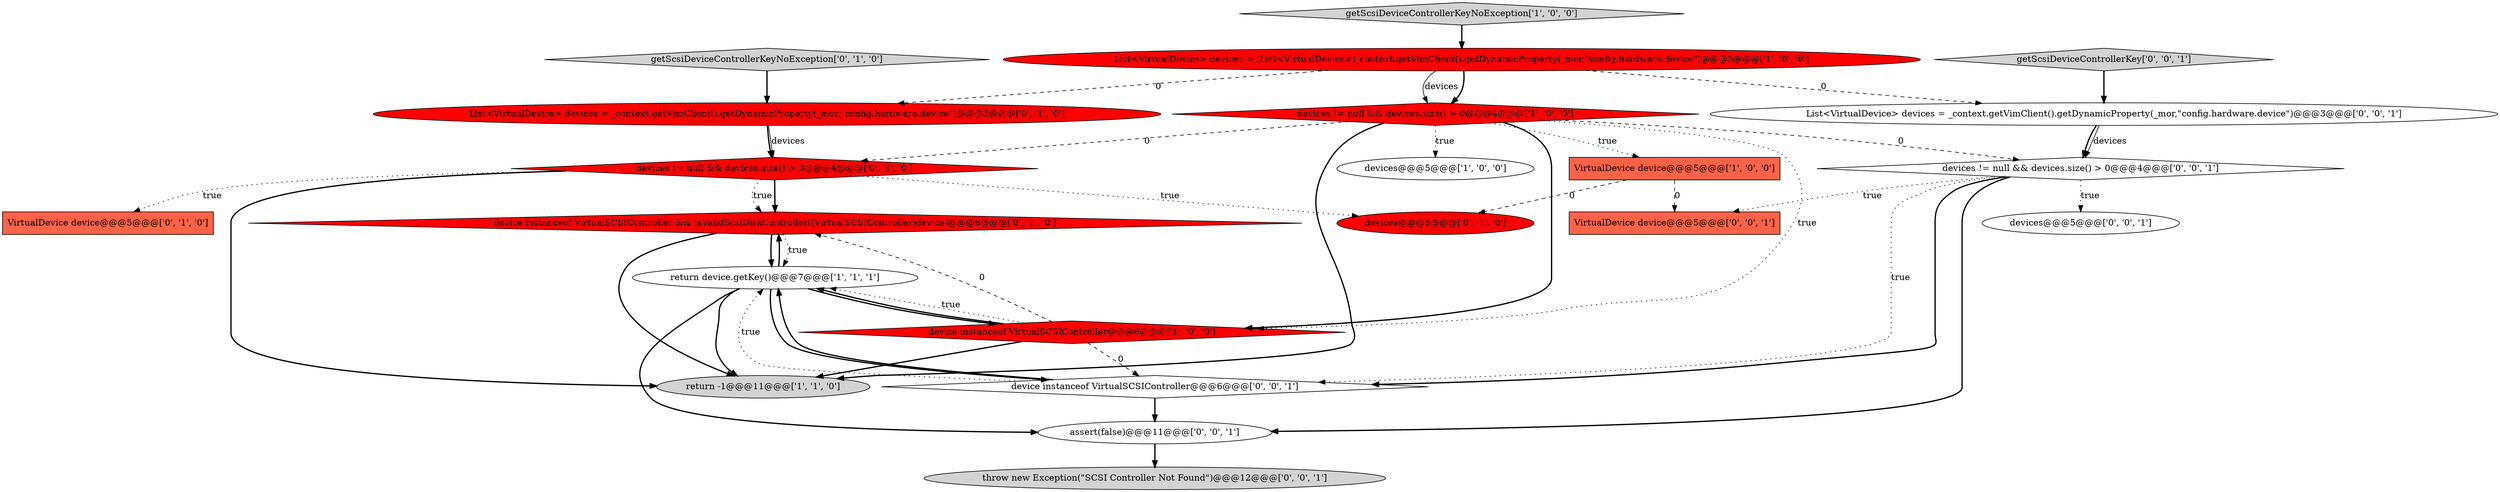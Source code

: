 digraph {
12 [style = filled, label = "List<VirtualDevice> devices = _context.getVimClient().getDynamicProperty(_mor,\"config.hardware.device\")@@@3@@@['0', '1', '0']", fillcolor = red, shape = ellipse image = "AAA1AAABBB2BBB"];
8 [style = filled, label = "VirtualDevice device@@@5@@@['0', '1', '0']", fillcolor = tomato, shape = box image = "AAA0AAABBB2BBB"];
5 [style = filled, label = "VirtualDevice device@@@5@@@['1', '0', '0']", fillcolor = tomato, shape = box image = "AAA1AAABBB1BBB"];
11 [style = filled, label = "getScsiDeviceControllerKeyNoException['0', '1', '0']", fillcolor = lightgray, shape = diamond image = "AAA0AAABBB2BBB"];
4 [style = filled, label = "device instanceof VirtualSCSIController@@@6@@@['1', '0', '0']", fillcolor = red, shape = diamond image = "AAA1AAABBB1BBB"];
0 [style = filled, label = "return -1@@@11@@@['1', '1', '0']", fillcolor = lightgray, shape = ellipse image = "AAA0AAABBB1BBB"];
6 [style = filled, label = "getScsiDeviceControllerKeyNoException['1', '0', '0']", fillcolor = lightgray, shape = diamond image = "AAA0AAABBB1BBB"];
17 [style = filled, label = "getScsiDeviceControllerKey['0', '0', '1']", fillcolor = lightgray, shape = diamond image = "AAA0AAABBB3BBB"];
7 [style = filled, label = "return device.getKey()@@@7@@@['1', '1', '1']", fillcolor = white, shape = ellipse image = "AAA0AAABBB1BBB"];
14 [style = filled, label = "devices@@@5@@@['0', '0', '1']", fillcolor = white, shape = ellipse image = "AAA0AAABBB3BBB"];
16 [style = filled, label = "List<VirtualDevice> devices = _context.getVimClient().getDynamicProperty(_mor,\"config.hardware.device\")@@@3@@@['0', '0', '1']", fillcolor = white, shape = ellipse image = "AAA0AAABBB3BBB"];
21 [style = filled, label = "VirtualDevice device@@@5@@@['0', '0', '1']", fillcolor = tomato, shape = box image = "AAA0AAABBB3BBB"];
2 [style = filled, label = "devices@@@5@@@['1', '0', '0']", fillcolor = white, shape = ellipse image = "AAA0AAABBB1BBB"];
19 [style = filled, label = "assert(false)@@@11@@@['0', '0', '1']", fillcolor = white, shape = ellipse image = "AAA0AAABBB3BBB"];
15 [style = filled, label = "device instanceof VirtualSCSIController@@@6@@@['0', '0', '1']", fillcolor = white, shape = diamond image = "AAA0AAABBB3BBB"];
3 [style = filled, label = "devices != null && devices.size() > 0@@@4@@@['1', '0', '0']", fillcolor = red, shape = diamond image = "AAA1AAABBB1BBB"];
18 [style = filled, label = "throw new Exception(\"SCSI Controller Not Found\")@@@12@@@['0', '0', '1']", fillcolor = lightgray, shape = ellipse image = "AAA0AAABBB3BBB"];
20 [style = filled, label = "devices != null && devices.size() > 0@@@4@@@['0', '0', '1']", fillcolor = white, shape = diamond image = "AAA0AAABBB3BBB"];
10 [style = filled, label = "devices@@@5@@@['0', '1', '0']", fillcolor = red, shape = ellipse image = "AAA1AAABBB2BBB"];
1 [style = filled, label = "List<VirtualDevice> devices = (List<VirtualDevice>)_context.getVimClient().getDynamicProperty(_mor,\"config.hardware.device\")@@@3@@@['1', '0', '0']", fillcolor = red, shape = ellipse image = "AAA1AAABBB1BBB"];
9 [style = filled, label = "devices != null && devices.size() > 0@@@4@@@['0', '1', '0']", fillcolor = red, shape = diamond image = "AAA1AAABBB2BBB"];
13 [style = filled, label = "device instanceof VirtualSCSIController && isValidScsiDiskController((VirtualSCSIController)device)@@@6@@@['0', '1', '0']", fillcolor = red, shape = diamond image = "AAA1AAABBB2BBB"];
7->13 [style = bold, label=""];
19->18 [style = bold, label=""];
9->0 [style = bold, label=""];
15->7 [style = bold, label=""];
1->3 [style = bold, label=""];
20->14 [style = dotted, label="true"];
20->15 [style = dotted, label="true"];
12->9 [style = solid, label="devices"];
3->4 [style = dotted, label="true"];
16->20 [style = solid, label="devices"];
4->7 [style = dotted, label="true"];
7->0 [style = bold, label=""];
11->12 [style = bold, label=""];
13->7 [style = dotted, label="true"];
7->4 [style = bold, label=""];
20->21 [style = dotted, label="true"];
15->19 [style = bold, label=""];
12->9 [style = bold, label=""];
15->7 [style = dotted, label="true"];
3->4 [style = bold, label=""];
4->7 [style = bold, label=""];
3->0 [style = bold, label=""];
4->0 [style = bold, label=""];
1->3 [style = solid, label="devices"];
9->8 [style = dotted, label="true"];
6->1 [style = bold, label=""];
1->12 [style = dashed, label="0"];
3->5 [style = dotted, label="true"];
5->10 [style = dashed, label="0"];
3->9 [style = dashed, label="0"];
13->7 [style = bold, label=""];
1->16 [style = dashed, label="0"];
4->15 [style = dashed, label="0"];
9->13 [style = dotted, label="true"];
3->20 [style = dashed, label="0"];
5->21 [style = dashed, label="0"];
7->15 [style = bold, label=""];
4->13 [style = dashed, label="0"];
20->19 [style = bold, label=""];
16->20 [style = bold, label=""];
20->15 [style = bold, label=""];
7->19 [style = bold, label=""];
9->10 [style = dotted, label="true"];
17->16 [style = bold, label=""];
3->2 [style = dotted, label="true"];
13->0 [style = bold, label=""];
9->13 [style = bold, label=""];
}
